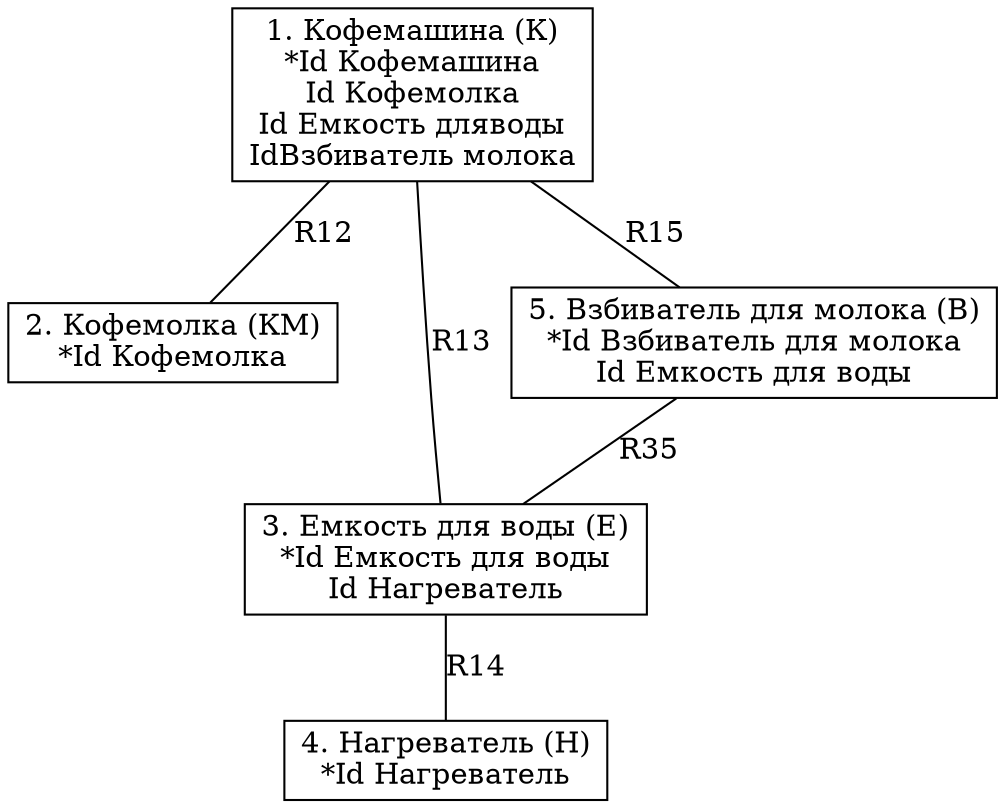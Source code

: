graph {
    coffe [shape=box, label="1. Кофемашина (К)\n*Id Кофемашина\nId Кофемолка\nId Емкость дляводы\nIdВзбиватель молока"];
    mol [shape=box, label="2. Кофемолка (КМ)\n*Id Кофемолка"];
    water [shape=box, label="3. Емкость для воды (Е)\n*Id Емкость для воды\nId Нагреватель"];
    hot [shape=box, label="4. Нагреватель (Н)\n*Id Нагреватель"];
    milk [shape=box, label="5. Взбиватель для молока (В)\n*Id Взбиватель для молока\nId Емкость для воды"];

    coffe -- mol [label="R12"];
    coffe -- water [label="R13"];
    coffe -- milk [label="R15"];
    water -- hot [label="R14"];
    milk -- water [label="R35"];
}
